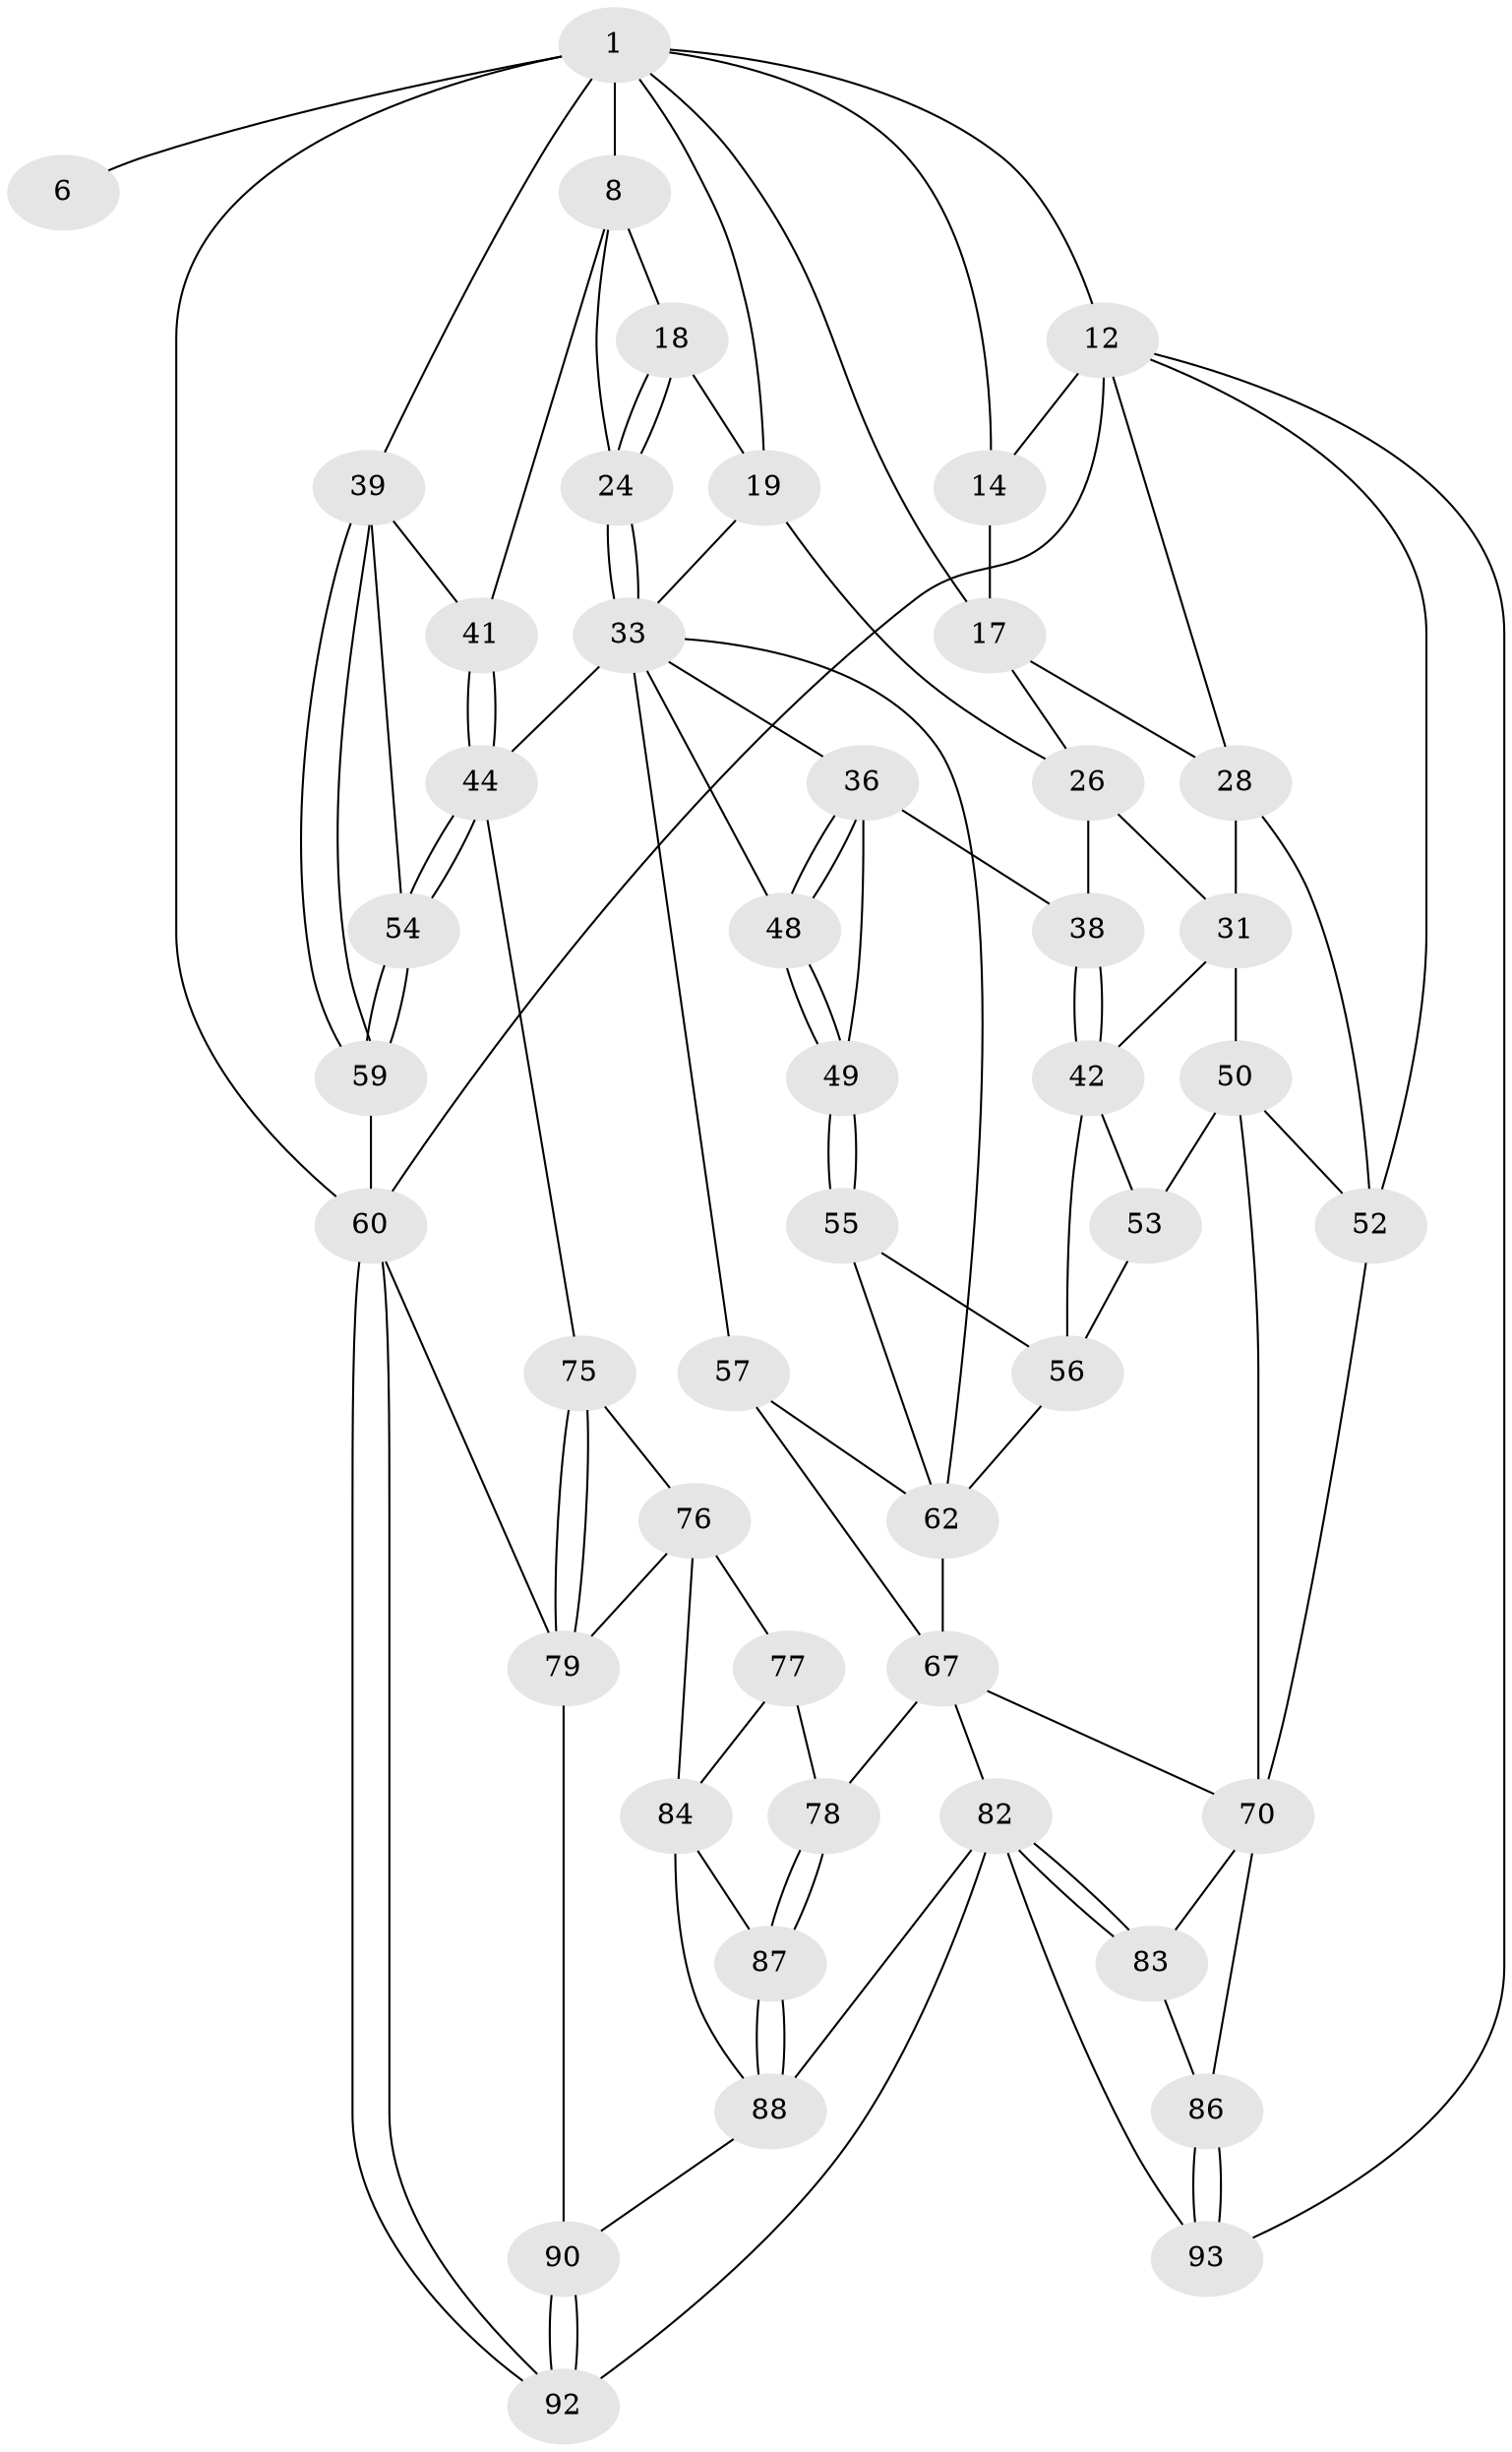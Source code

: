 // original degree distribution, {3: 0.02127659574468085, 4: 0.2872340425531915, 6: 0.26595744680851063, 5: 0.425531914893617}
// Generated by graph-tools (version 1.1) at 2025/16/03/09/25 04:16:51]
// undirected, 47 vertices, 106 edges
graph export_dot {
graph [start="1"]
  node [color=gray90,style=filled];
  1 [pos="+0.5670301985543074+0",super="+2+7"];
  6 [pos="+0.5667487241863306+0"];
  8 [pos="+0.7504425680652396+0.11199354522927309",super="+22+9"];
  12 [pos="+0+0",super="+72+13"];
  14 [pos="+0+0.05132399000605027",super="+15"];
  17 [pos="+0.19930086694418703+0.14479486828200877",super="+20"];
  18 [pos="+0.591323774195072+0.23215613771859267"];
  19 [pos="+0.3944489925369039+0.2338942277228065",super="+25"];
  24 [pos="+0.6285524206457195+0.30802432600359037"];
  26 [pos="+0.2652885022844593+0.33045682126087583",super="+30"];
  28 [pos="+0.07579869396814319+0.32218776814597055",super="+29"];
  31 [pos="+0.23325665350689823+0.3583678189171586",super="+32"];
  33 [pos="+0.6119883609823413+0.36491446052545085",super="+46+34"];
  36 [pos="+0.3466554597766605+0.4034211123940346",super="+37"];
  38 [pos="+0.28803377725496365+0.41256819260665106"];
  39 [pos="+1+0.18597854531289154",super="+40"];
  41 [pos="+0.8335356714688226+0.3533555563887039"];
  42 [pos="+0.2739845965290378+0.4820060892631067",super="+43"];
  44 [pos="+0.794013424693959+0.5061316680545677",super="+45"];
  48 [pos="+0.36190946410469693+0.4776486662804456"];
  49 [pos="+0.36176863917885216+0.4778058422289156"];
  50 [pos="+0.15047455612066657+0.5141295978175774",super="+51"];
  52 [pos="+0+0.5426904728910693",super="+71"];
  53 [pos="+0.1830990166334787+0.5103355915390627"];
  54 [pos="+1+0.551096221006594"];
  55 [pos="+0.3587535166096476+0.4850089673396282"];
  56 [pos="+0.2881465201266093+0.4933174723794934",super="+64"];
  57 [pos="+0.5739295305361671+0.5742128294734511",super="+66"];
  59 [pos="+1+0.5864394766149393"];
  60 [pos="+1+1",super="+61"];
  62 [pos="+0.3889266932535045+0.543642417238365",super="+63"];
  67 [pos="+0.5135839201397874+0.6936894433584957",super="+68"];
  70 [pos="+0.12181459286988496+0.6124873650514435",super="+73"];
  75 [pos="+0.7370092126793198+0.5739163890216848"];
  76 [pos="+0.7141372037931302+0.6605930254358524",super="+81"];
  77 [pos="+0.6805343150338201+0.712038897768951"];
  78 [pos="+0.5459906039396253+0.7233668335292058"];
  79 [pos="+0.8535722836448587+0.7036470389766858",super="+80"];
  82 [pos="+0.3535296765426054+0.7631236599878463",super="+89"];
  83 [pos="+0.2382382371757406+0.7564287541231443"];
  84 [pos="+0.7027504473491935+0.8042933162189749",super="+85"];
  86 [pos="+0.09271009512019564+0.8052782816577008"];
  87 [pos="+0.6065749054039989+0.8093636819605964"];
  88 [pos="+0.5811805127712949+0.9036269772417969",super="+91"];
  90 [pos="+1+1"];
  92 [pos="+1+1"];
  93 [pos="+0+1"];
  1 -- 17;
  1 -- 19;
  1 -- 6 [weight=2];
  1 -- 12 [weight=2];
  1 -- 14;
  1 -- 39;
  1 -- 8 [weight=3];
  1 -- 60;
  8 -- 24;
  8 -- 41;
  8 -- 18;
  12 -- 93;
  12 -- 60;
  12 -- 14;
  12 -- 28;
  12 -- 52;
  14 -- 17 [weight=2];
  17 -- 26;
  17 -- 28;
  18 -- 19;
  18 -- 24;
  18 -- 24;
  19 -- 26;
  19 -- 33;
  24 -- 33;
  24 -- 33;
  26 -- 38;
  26 -- 31;
  28 -- 31;
  28 -- 52;
  31 -- 50;
  31 -- 42;
  33 -- 57 [weight=2];
  33 -- 48;
  33 -- 36;
  33 -- 62;
  33 -- 44;
  36 -- 48;
  36 -- 48;
  36 -- 49;
  36 -- 38;
  38 -- 42;
  38 -- 42;
  39 -- 59;
  39 -- 59;
  39 -- 41;
  39 -- 54;
  41 -- 44;
  41 -- 44;
  42 -- 56;
  42 -- 53;
  44 -- 54;
  44 -- 54;
  44 -- 75;
  48 -- 49;
  48 -- 49;
  49 -- 55;
  49 -- 55;
  50 -- 53;
  50 -- 52;
  50 -- 70;
  52 -- 70;
  53 -- 56;
  54 -- 59;
  54 -- 59;
  55 -- 56;
  55 -- 62;
  56 -- 62;
  57 -- 67;
  57 -- 62;
  59 -- 60;
  60 -- 92;
  60 -- 92;
  60 -- 79;
  62 -- 67;
  67 -- 78;
  67 -- 70;
  67 -- 82;
  70 -- 86;
  70 -- 83;
  75 -- 76;
  75 -- 79;
  75 -- 79;
  76 -- 77;
  76 -- 84;
  76 -- 79;
  77 -- 78;
  77 -- 84;
  78 -- 87;
  78 -- 87;
  79 -- 90;
  82 -- 83;
  82 -- 83;
  82 -- 88;
  82 -- 92;
  82 -- 93;
  83 -- 86;
  84 -- 87;
  84 -- 88;
  86 -- 93;
  86 -- 93;
  87 -- 88;
  87 -- 88;
  88 -- 90;
  90 -- 92;
  90 -- 92;
}
